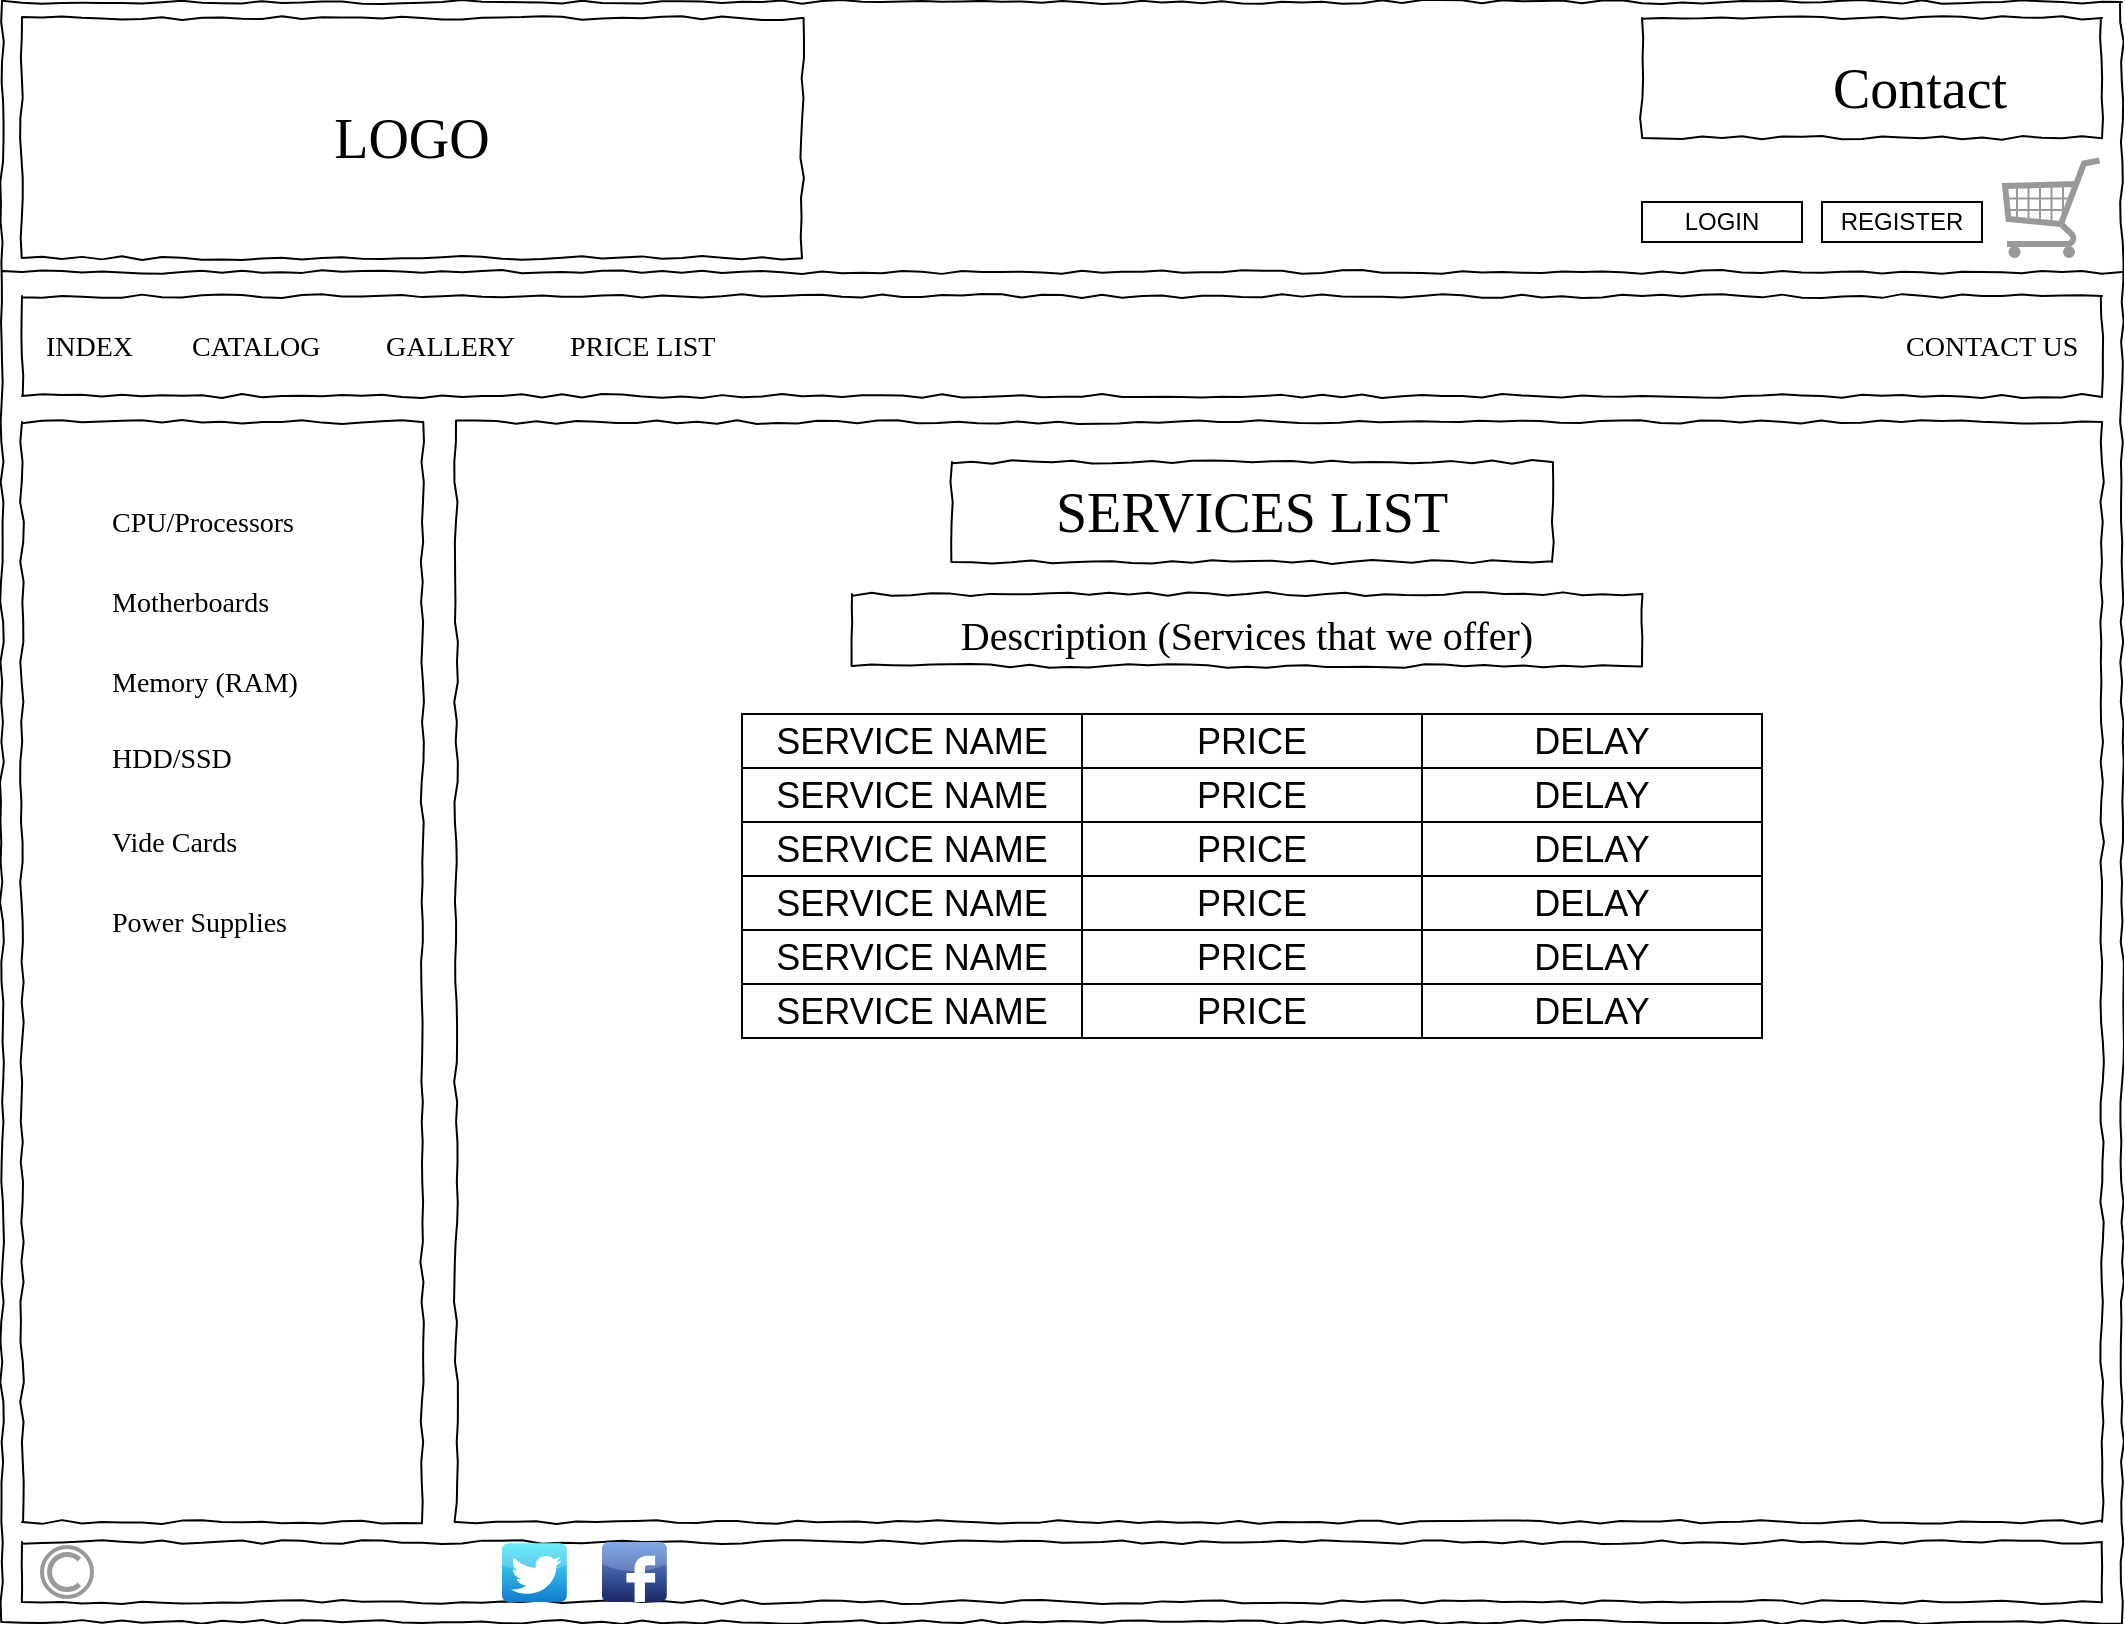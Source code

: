 <mxfile version="13.6.2" type="device"><diagram id="5lhnw4B94yt5rTyIU0qs" name="Page-1"><mxGraphModel dx="1422" dy="822" grid="1" gridSize="10" guides="1" tooltips="1" connect="1" arrows="1" fold="1" page="1" pageScale="1" pageWidth="850" pageHeight="1100" math="0" shadow="0"><root><mxCell id="0"/><mxCell id="1" parent="0"/><mxCell id="sAWwv1Xv4dFzklY6H6zD-1" value="" style="whiteSpace=wrap;html=1;rounded=0;shadow=0;labelBackgroundColor=none;strokeColor=#000000;strokeWidth=1;fillColor=none;fontFamily=Verdana;fontSize=12;fontColor=#000000;align=center;comic=1;" parent="1" vertex="1"><mxGeometry x="20" y="10" width="1060" height="810" as="geometry"/></mxCell><mxCell id="sAWwv1Xv4dFzklY6H6zD-2" value="" style="whiteSpace=wrap;html=1;rounded=0;shadow=0;labelBackgroundColor=none;strokeWidth=1;fillColor=none;fontFamily=Verdana;fontSize=12;align=center;comic=1;" parent="1" vertex="1"><mxGeometry x="247" y="220" width="823" height="550" as="geometry"/></mxCell><mxCell id="sAWwv1Xv4dFzklY6H6zD-4" value="" style="whiteSpace=wrap;html=1;rounded=0;shadow=0;labelBackgroundColor=none;strokeWidth=1;fillColor=none;fontFamily=Verdana;fontSize=12;align=center;comic=1;" parent="1" vertex="1"><mxGeometry x="30" y="220" width="200" height="550" as="geometry"/></mxCell><mxCell id="sAWwv1Xv4dFzklY6H6zD-5" value="" style="line;strokeWidth=1;html=1;rounded=0;shadow=0;labelBackgroundColor=none;fillColor=none;fontFamily=Verdana;fontSize=14;fontColor=#000000;align=center;comic=1;" parent="1" vertex="1"><mxGeometry x="20" y="140" width="1060" height="10" as="geometry"/></mxCell><mxCell id="sAWwv1Xv4dFzklY6H6zD-11" value="" style="whiteSpace=wrap;html=1;rounded=0;shadow=0;labelBackgroundColor=none;strokeWidth=1;fillColor=none;fontFamily=Verdana;fontSize=12;align=center;comic=1;" parent="1" vertex="1"><mxGeometry x="30" y="780" width="1040" height="30" as="geometry"/></mxCell><mxCell id="sAWwv1Xv4dFzklY6H6zD-18" value="" style="dashed=0;outlineConnect=0;html=1;align=center;labelPosition=center;verticalLabelPosition=bottom;verticalAlign=top;shape=mxgraph.webicons.twitter;fillColor=#49EAF7;gradientColor=#137BD0" parent="1" vertex="1"><mxGeometry x="270" y="780.6" width="32.4" height="29.4" as="geometry"/></mxCell><mxCell id="sAWwv1Xv4dFzklY6H6zD-19" value="" style="dashed=0;outlineConnect=0;html=1;align=center;labelPosition=center;verticalLabelPosition=bottom;verticalAlign=top;shape=mxgraph.webicons.facebook;fillColor=#6294E4;gradientColor=#1A2665" parent="1" vertex="1"><mxGeometry x="320" y="780" width="32.4" height="30" as="geometry"/></mxCell><mxCell id="sAWwv1Xv4dFzklY6H6zD-20" value="" style="shape=image;html=1;verticalAlign=top;verticalLabelPosition=bottom;labelBackgroundColor=#ffffff;imageAspect=0;aspect=fixed;image=https://cdn4.iconfinder.com/data/icons/social-media-2146/512/25_social-128.png" parent="1" vertex="1"><mxGeometry x="370" y="780" width="30" height="30" as="geometry"/></mxCell><mxCell id="sAWwv1Xv4dFzklY6H6zD-21" value="" style="strokeColor=#999999;verticalLabelPosition=bottom;shadow=0;dashed=0;verticalAlign=top;strokeWidth=2;html=1;shape=mxgraph.mockup.misc.copyrightIcon;" parent="1" vertex="1"><mxGeometry x="40" y="782.5" width="25" height="25" as="geometry"/></mxCell><mxCell id="sAWwv1Xv4dFzklY6H6zD-52" value="SERVICES LIST" style="whiteSpace=wrap;html=1;rounded=0;shadow=0;labelBackgroundColor=none;strokeWidth=1;fontFamily=Verdana;fontSize=28;align=center;comic=1;" parent="1" vertex="1"><mxGeometry x="495" y="240" width="300" height="50" as="geometry"/></mxCell><mxCell id="sAWwv1Xv4dFzklY6H6zD-53" value="&lt;font style=&quot;font-size: 18px&quot;&gt;SERVICE NAME&lt;/font&gt;" style="rounded=0;whiteSpace=wrap;html=1;" parent="1" vertex="1"><mxGeometry x="390" y="366" width="170" height="27" as="geometry"/></mxCell><mxCell id="sAWwv1Xv4dFzklY6H6zD-54" value="&lt;font style=&quot;font-size: 18px&quot;&gt;PRICE&lt;/font&gt;" style="rounded=0;whiteSpace=wrap;html=1;" parent="1" vertex="1"><mxGeometry x="560" y="366" width="170" height="27" as="geometry"/></mxCell><mxCell id="sAWwv1Xv4dFzklY6H6zD-55" value="&lt;font style=&quot;font-size: 18px&quot;&gt;DELAY&lt;/font&gt;" style="rounded=0;whiteSpace=wrap;html=1;" parent="1" vertex="1"><mxGeometry x="730" y="366" width="170" height="27" as="geometry"/></mxCell><mxCell id="sAWwv1Xv4dFzklY6H6zD-71" value="&lt;span style=&quot;font-size: 20px&quot;&gt;Description (Services that we offer)&lt;/span&gt;" style="whiteSpace=wrap;html=1;rounded=0;shadow=0;labelBackgroundColor=none;strokeWidth=1;fontFamily=Verdana;fontSize=28;align=center;comic=1;" parent="1" vertex="1"><mxGeometry x="445" y="306" width="395" height="36" as="geometry"/></mxCell><mxCell id="sAWwv1Xv4dFzklY6H6zD-72" value="&lt;font style=&quot;font-size: 18px&quot;&gt;SERVICE NAME&lt;/font&gt;" style="rounded=0;whiteSpace=wrap;html=1;" parent="1" vertex="1"><mxGeometry x="390" y="393" width="170" height="27" as="geometry"/></mxCell><mxCell id="sAWwv1Xv4dFzklY6H6zD-73" value="&lt;font style=&quot;font-size: 18px&quot;&gt;PRICE&lt;/font&gt;" style="rounded=0;whiteSpace=wrap;html=1;" parent="1" vertex="1"><mxGeometry x="560" y="393" width="170" height="27" as="geometry"/></mxCell><mxCell id="sAWwv1Xv4dFzklY6H6zD-74" value="&lt;font style=&quot;font-size: 18px&quot;&gt;DELAY&lt;/font&gt;" style="rounded=0;whiteSpace=wrap;html=1;" parent="1" vertex="1"><mxGeometry x="730" y="393" width="170" height="27" as="geometry"/></mxCell><mxCell id="sAWwv1Xv4dFzklY6H6zD-75" value="&lt;font style=&quot;font-size: 18px&quot;&gt;SERVICE NAME&lt;/font&gt;" style="rounded=0;whiteSpace=wrap;html=1;" parent="1" vertex="1"><mxGeometry x="390" y="420" width="170" height="27" as="geometry"/></mxCell><mxCell id="sAWwv1Xv4dFzklY6H6zD-76" value="&lt;font style=&quot;font-size: 18px&quot;&gt;PRICE&lt;/font&gt;" style="rounded=0;whiteSpace=wrap;html=1;" parent="1" vertex="1"><mxGeometry x="560" y="420" width="170" height="27" as="geometry"/></mxCell><mxCell id="sAWwv1Xv4dFzklY6H6zD-77" value="&lt;font style=&quot;font-size: 18px&quot;&gt;DELAY&lt;/font&gt;" style="rounded=0;whiteSpace=wrap;html=1;" parent="1" vertex="1"><mxGeometry x="730" y="420" width="170" height="27" as="geometry"/></mxCell><mxCell id="sAWwv1Xv4dFzklY6H6zD-78" value="&lt;font style=&quot;font-size: 18px&quot;&gt;SERVICE NAME&lt;/font&gt;" style="rounded=0;whiteSpace=wrap;html=1;" parent="1" vertex="1"><mxGeometry x="390" y="447" width="170" height="27" as="geometry"/></mxCell><mxCell id="sAWwv1Xv4dFzklY6H6zD-79" value="&lt;font style=&quot;font-size: 18px&quot;&gt;PRICE&lt;/font&gt;" style="rounded=0;whiteSpace=wrap;html=1;" parent="1" vertex="1"><mxGeometry x="560" y="447" width="170" height="27" as="geometry"/></mxCell><mxCell id="sAWwv1Xv4dFzklY6H6zD-80" value="&lt;font style=&quot;font-size: 18px&quot;&gt;DELAY&lt;/font&gt;" style="rounded=0;whiteSpace=wrap;html=1;" parent="1" vertex="1"><mxGeometry x="730" y="447" width="170" height="27" as="geometry"/></mxCell><mxCell id="sAWwv1Xv4dFzklY6H6zD-81" value="&lt;font style=&quot;font-size: 18px&quot;&gt;SERVICE NAME&lt;/font&gt;" style="rounded=0;whiteSpace=wrap;html=1;" parent="1" vertex="1"><mxGeometry x="390" y="474" width="170" height="27" as="geometry"/></mxCell><mxCell id="sAWwv1Xv4dFzklY6H6zD-82" value="&lt;font style=&quot;font-size: 18px&quot;&gt;PRICE&lt;/font&gt;" style="rounded=0;whiteSpace=wrap;html=1;" parent="1" vertex="1"><mxGeometry x="560" y="474" width="170" height="27" as="geometry"/></mxCell><mxCell id="sAWwv1Xv4dFzklY6H6zD-83" value="&lt;font style=&quot;font-size: 18px&quot;&gt;DELAY&lt;/font&gt;" style="rounded=0;whiteSpace=wrap;html=1;" parent="1" vertex="1"><mxGeometry x="730" y="474" width="170" height="27" as="geometry"/></mxCell><mxCell id="sAWwv1Xv4dFzklY6H6zD-84" value="&lt;font style=&quot;font-size: 18px&quot;&gt;SERVICE NAME&lt;/font&gt;" style="rounded=0;whiteSpace=wrap;html=1;" parent="1" vertex="1"><mxGeometry x="390" y="501" width="170" height="27" as="geometry"/></mxCell><mxCell id="sAWwv1Xv4dFzklY6H6zD-85" value="&lt;font style=&quot;font-size: 18px&quot;&gt;PRICE&lt;/font&gt;" style="rounded=0;whiteSpace=wrap;html=1;" parent="1" vertex="1"><mxGeometry x="560" y="501" width="170" height="27" as="geometry"/></mxCell><mxCell id="sAWwv1Xv4dFzklY6H6zD-86" value="&lt;font style=&quot;font-size: 18px&quot;&gt;DELAY&lt;/font&gt;" style="rounded=0;whiteSpace=wrap;html=1;" parent="1" vertex="1"><mxGeometry x="730" y="501" width="170" height="27" as="geometry"/></mxCell><mxCell id="4GflHY-JOBGR-grD38QB-7" value="CPU/Processors" style="text;html=1;points=[];align=left;verticalAlign=top;spacingTop=-4;fontSize=14;fontFamily=Verdana" parent="1" vertex="1"><mxGeometry x="72.5" y="260" width="115" height="20" as="geometry"/></mxCell><mxCell id="4GflHY-JOBGR-grD38QB-8" value="Motherboards" style="text;html=1;points=[];align=left;verticalAlign=top;spacingTop=-4;fontSize=14;fontFamily=Verdana" parent="1" vertex="1"><mxGeometry x="72.5" y="300" width="100" height="20" as="geometry"/></mxCell><mxCell id="4GflHY-JOBGR-grD38QB-9" value="Memory (RAM)" style="text;html=1;points=[];align=left;verticalAlign=top;spacingTop=-4;fontSize=14;fontFamily=Verdana" parent="1" vertex="1"><mxGeometry x="72.5" y="340" width="110" height="20" as="geometry"/></mxCell><mxCell id="4GflHY-JOBGR-grD38QB-10" value="HDD/SSD" style="text;html=1;points=[];align=left;verticalAlign=top;spacingTop=-4;fontSize=14;fontFamily=Verdana" parent="1" vertex="1"><mxGeometry x="72.5" y="378" width="70" height="20" as="geometry"/></mxCell><mxCell id="4GflHY-JOBGR-grD38QB-11" value="Vide Cards" style="text;html=1;points=[];align=left;verticalAlign=top;spacingTop=-4;fontSize=14;fontFamily=Verdana" parent="1" vertex="1"><mxGeometry x="72.5" y="420" width="80" height="20" as="geometry"/></mxCell><mxCell id="4GflHY-JOBGR-grD38QB-12" value="Power Supplies" style="text;html=1;points=[];align=left;verticalAlign=top;spacingTop=-4;fontSize=14;fontFamily=Verdana" parent="1" vertex="1"><mxGeometry x="72.5" y="460" width="110" height="20" as="geometry"/></mxCell><mxCell id="W8dKNJj9KTOuaxrAXxhY-1" value="LOGO" style="whiteSpace=wrap;html=1;rounded=0;shadow=0;labelBackgroundColor=none;strokeWidth=1;fontFamily=Verdana;fontSize=28;align=center;comic=1;" parent="1" vertex="1"><mxGeometry x="30" y="18" width="390" height="120" as="geometry"/></mxCell><mxCell id="W8dKNJj9KTOuaxrAXxhY-2" value="&lt;p style=&quot;margin-left: 0.5in ; margin-bottom: 0.17in ; line-height: 100%&quot;&gt;Contact&lt;/p&gt;" style="whiteSpace=wrap;html=1;rounded=0;shadow=0;labelBackgroundColor=none;strokeWidth=1;fontFamily=Verdana;fontSize=28;align=center;comic=1;" parent="1" vertex="1"><mxGeometry x="840" y="18" width="230" height="60" as="geometry"/></mxCell><mxCell id="W8dKNJj9KTOuaxrAXxhY-3" value="" style="verticalLabelPosition=bottom;shadow=0;dashed=0;align=center;html=1;verticalAlign=top;strokeWidth=1;shape=mxgraph.mockup.misc.shoppingCart;strokeColor=#999999;" parent="1" vertex="1"><mxGeometry x="1020" y="88" width="50" height="50" as="geometry"/></mxCell><mxCell id="W8dKNJj9KTOuaxrAXxhY-4" value="LOGIN" style="rounded=0;whiteSpace=wrap;html=1;" parent="1" vertex="1"><mxGeometry x="840" y="110" width="80" height="20" as="geometry"/></mxCell><mxCell id="W8dKNJj9KTOuaxrAXxhY-5" value="REGISTER" style="rounded=0;whiteSpace=wrap;html=1;" parent="1" vertex="1"><mxGeometry x="930" y="110" width="80" height="20" as="geometry"/></mxCell><mxCell id="iCirmesvegqMFRxlp6wN-1" value="" style="whiteSpace=wrap;html=1;rounded=0;shadow=0;labelBackgroundColor=none;strokeWidth=1;fillColor=none;fontFamily=Verdana;fontSize=12;align=center;comic=1;" vertex="1" parent="1"><mxGeometry x="30" y="157" width="1040" height="50" as="geometry"/></mxCell><mxCell id="iCirmesvegqMFRxlp6wN-2" value="INDEX" style="text;html=1;points=[];align=left;verticalAlign=top;spacingTop=-4;fontSize=14;fontFamily=Verdana" vertex="1" parent="1"><mxGeometry x="40" y="172" width="60" height="20" as="geometry"/></mxCell><mxCell id="iCirmesvegqMFRxlp6wN-3" value="CATALOG" style="text;html=1;points=[];align=left;verticalAlign=top;spacingTop=-4;fontSize=14;fontFamily=Verdana" vertex="1" parent="1"><mxGeometry x="112.5" y="172" width="60" height="20" as="geometry"/></mxCell><mxCell id="iCirmesvegqMFRxlp6wN-4" value="GALLERY" style="text;html=1;points=[];align=left;verticalAlign=top;spacingTop=-4;fontSize=14;fontFamily=Verdana" vertex="1" parent="1"><mxGeometry x="210" y="172" width="70" height="20" as="geometry"/></mxCell><mxCell id="iCirmesvegqMFRxlp6wN-5" value="PRICE LIST" style="text;html=1;points=[];align=left;verticalAlign=top;spacingTop=-4;fontSize=14;fontFamily=Verdana" vertex="1" parent="1"><mxGeometry x="301.5" y="172" width="80" height="20" as="geometry"/></mxCell><mxCell id="iCirmesvegqMFRxlp6wN-6" value="CONTACT US" style="text;html=1;points=[];align=left;verticalAlign=top;spacingTop=-4;fontSize=14;fontFamily=Verdana" vertex="1" parent="1"><mxGeometry x="970" y="172" width="100" height="20" as="geometry"/></mxCell></root></mxGraphModel></diagram></mxfile>